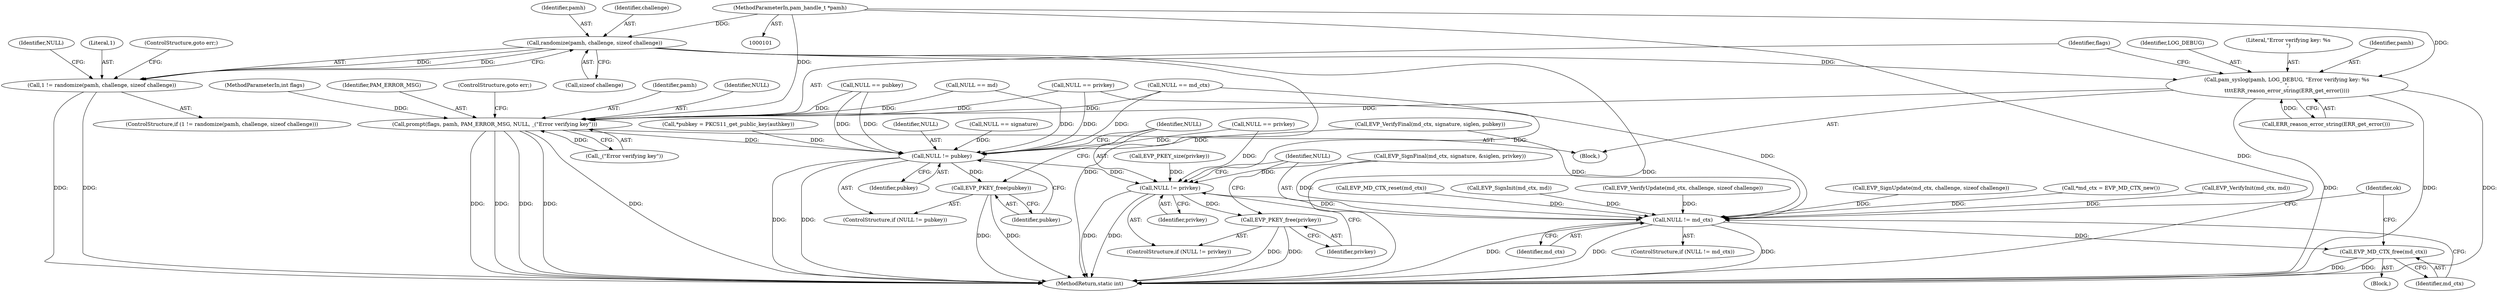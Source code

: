 digraph "0_pam_p11_d150b60e1e14c261b113f55681419ad1dfa8a76c@API" {
"1000160" [label="(Call,randomize(pamh, challenge, sizeof challenge))"];
"1000102" [label="(MethodParameterIn,pam_handle_t *pamh)"];
"1000158" [label="(Call,1 != randomize(pamh, challenge, sizeof challenge))"];
"1000228" [label="(Call,pam_syslog(pamh, LOG_DEBUG, \"Error verifying key: %s\n\",\n\t\t\t\tERR_reason_error_string(ERR_get_error())))"];
"1000234" [label="(Call,prompt(flags, pamh, PAM_ERROR_MSG, NULL, _(\"Error verifying key\")))"];
"1000249" [label="(Call,NULL != pubkey)"];
"1000252" [label="(Call,EVP_PKEY_free(pubkey))"];
"1000255" [label="(Call,NULL != privkey)"];
"1000258" [label="(Call,EVP_PKEY_free(privkey))"];
"1000261" [label="(Call,NULL != md_ctx)"];
"1000265" [label="(Call,EVP_MD_CTX_free(md_ctx))"];
"1000253" [label="(Identifier,pubkey)"];
"1000269" [label="(MethodReturn,static int)"];
"1000255" [label="(Call,NULL != privkey)"];
"1000170" [label="(Identifier,NULL)"];
"1000232" [label="(Call,ERR_reason_error_string(ERR_get_error()))"];
"1000130" [label="(Call,*pubkey = PKCS11_get_public_key(authkey))"];
"1000264" [label="(Block,)"];
"1000158" [label="(Call,1 != randomize(pamh, challenge, sizeof challenge))"];
"1000161" [label="(Identifier,pamh)"];
"1000251" [label="(Identifier,pubkey)"];
"1000254" [label="(ControlStructure,if (NULL != privkey))"];
"1000163" [label="(Call,sizeof challenge)"];
"1000265" [label="(Call,EVP_MD_CTX_free(md_ctx))"];
"1000169" [label="(Call,NULL == pubkey)"];
"1000160" [label="(Call,randomize(pamh, challenge, sizeof challenge))"];
"1000268" [label="(Identifier,ok)"];
"1000235" [label="(Identifier,flags)"];
"1000159" [label="(Literal,1)"];
"1000162" [label="(Identifier,challenge)"];
"1000266" [label="(Identifier,md_ctx)"];
"1000258" [label="(Call,EVP_PKEY_free(privkey))"];
"1000230" [label="(Identifier,LOG_DEBUG)"];
"1000262" [label="(Identifier,NULL)"];
"1000263" [label="(Identifier,md_ctx)"];
"1000157" [label="(ControlStructure,if (1 != randomize(pamh, challenge, sizeof challenge)))"];
"1000103" [label="(MethodParameterIn,int flags)"];
"1000210" [label="(Call,EVP_VerifyInit(md_ctx, md))"];
"1000256" [label="(Identifier,NULL)"];
"1000173" [label="(Call,NULL == privkey)"];
"1000102" [label="(MethodParameterIn,pam_handle_t *pamh)"];
"1000206" [label="(Call,EVP_MD_CTX_reset(md_ctx))"];
"1000237" [label="(Identifier,PAM_ERROR_MSG)"];
"1000241" [label="(ControlStructure,goto err;)"];
"1000260" [label="(ControlStructure,if (NULL != md_ctx))"];
"1000186" [label="(Call,EVP_SignInit(md_ctx, md))"];
"1000141" [label="(Call,EVP_PKEY_size(privkey))"];
"1000215" [label="(Call,EVP_VerifyUpdate(md_ctx, challenge, sizeof challenge))"];
"1000252" [label="(Call,EVP_PKEY_free(pubkey))"];
"1000236" [label="(Identifier,pamh)"];
"1000181" [label="(Call,NULL == md)"];
"1000166" [label="(ControlStructure,goto err;)"];
"1000248" [label="(ControlStructure,if (NULL != pubkey))"];
"1000135" [label="(Call,NULL == privkey)"];
"1000222" [label="(Call,EVP_VerifyFinal(md_ctx, signature, siglen, pubkey))"];
"1000198" [label="(Call,EVP_SignFinal(md_ctx, signature, &siglen, privkey))"];
"1000228" [label="(Call,pam_syslog(pamh, LOG_DEBUG, \"Error verifying key: %s\n\",\n\t\t\t\tERR_reason_error_string(ERR_get_error())))"];
"1000227" [label="(Block,)"];
"1000191" [label="(Call,EVP_SignUpdate(md_ctx, challenge, sizeof challenge))"];
"1000259" [label="(Identifier,privkey)"];
"1000177" [label="(Call,NULL == md_ctx)"];
"1000231" [label="(Literal,\"Error verifying key: %s\n\")"];
"1000238" [label="(Identifier,NULL)"];
"1000261" [label="(Call,NULL != md_ctx)"];
"1000257" [label="(Identifier,privkey)"];
"1000250" [label="(Identifier,NULL)"];
"1000234" [label="(Call,prompt(flags, pamh, PAM_ERROR_MSG, NULL, _(\"Error verifying key\")))"];
"1000239" [label="(Call,_(\"Error verifying key\"))"];
"1000121" [label="(Call,*md_ctx = EVP_MD_CTX_new())"];
"1000153" [label="(Call,NULL == signature)"];
"1000249" [label="(Call,NULL != pubkey)"];
"1000229" [label="(Identifier,pamh)"];
"1000160" -> "1000158"  [label="AST: "];
"1000160" -> "1000163"  [label="CFG: "];
"1000161" -> "1000160"  [label="AST: "];
"1000162" -> "1000160"  [label="AST: "];
"1000163" -> "1000160"  [label="AST: "];
"1000158" -> "1000160"  [label="CFG: "];
"1000160" -> "1000269"  [label="DDG: "];
"1000160" -> "1000269"  [label="DDG: "];
"1000160" -> "1000158"  [label="DDG: "];
"1000160" -> "1000158"  [label="DDG: "];
"1000102" -> "1000160"  [label="DDG: "];
"1000160" -> "1000228"  [label="DDG: "];
"1000102" -> "1000101"  [label="AST: "];
"1000102" -> "1000269"  [label="DDG: "];
"1000102" -> "1000228"  [label="DDG: "];
"1000102" -> "1000234"  [label="DDG: "];
"1000158" -> "1000157"  [label="AST: "];
"1000159" -> "1000158"  [label="AST: "];
"1000166" -> "1000158"  [label="CFG: "];
"1000170" -> "1000158"  [label="CFG: "];
"1000158" -> "1000269"  [label="DDG: "];
"1000158" -> "1000269"  [label="DDG: "];
"1000228" -> "1000227"  [label="AST: "];
"1000228" -> "1000232"  [label="CFG: "];
"1000229" -> "1000228"  [label="AST: "];
"1000230" -> "1000228"  [label="AST: "];
"1000231" -> "1000228"  [label="AST: "];
"1000232" -> "1000228"  [label="AST: "];
"1000235" -> "1000228"  [label="CFG: "];
"1000228" -> "1000269"  [label="DDG: "];
"1000228" -> "1000269"  [label="DDG: "];
"1000228" -> "1000269"  [label="DDG: "];
"1000232" -> "1000228"  [label="DDG: "];
"1000228" -> "1000234"  [label="DDG: "];
"1000234" -> "1000227"  [label="AST: "];
"1000234" -> "1000239"  [label="CFG: "];
"1000235" -> "1000234"  [label="AST: "];
"1000236" -> "1000234"  [label="AST: "];
"1000237" -> "1000234"  [label="AST: "];
"1000238" -> "1000234"  [label="AST: "];
"1000239" -> "1000234"  [label="AST: "];
"1000241" -> "1000234"  [label="CFG: "];
"1000234" -> "1000269"  [label="DDG: "];
"1000234" -> "1000269"  [label="DDG: "];
"1000234" -> "1000269"  [label="DDG: "];
"1000234" -> "1000269"  [label="DDG: "];
"1000234" -> "1000269"  [label="DDG: "];
"1000103" -> "1000234"  [label="DDG: "];
"1000169" -> "1000234"  [label="DDG: "];
"1000173" -> "1000234"  [label="DDG: "];
"1000181" -> "1000234"  [label="DDG: "];
"1000177" -> "1000234"  [label="DDG: "];
"1000239" -> "1000234"  [label="DDG: "];
"1000234" -> "1000249"  [label="DDG: "];
"1000249" -> "1000248"  [label="AST: "];
"1000249" -> "1000251"  [label="CFG: "];
"1000250" -> "1000249"  [label="AST: "];
"1000251" -> "1000249"  [label="AST: "];
"1000253" -> "1000249"  [label="CFG: "];
"1000256" -> "1000249"  [label="CFG: "];
"1000249" -> "1000269"  [label="DDG: "];
"1000249" -> "1000269"  [label="DDG: "];
"1000153" -> "1000249"  [label="DDG: "];
"1000135" -> "1000249"  [label="DDG: "];
"1000169" -> "1000249"  [label="DDG: "];
"1000169" -> "1000249"  [label="DDG: "];
"1000173" -> "1000249"  [label="DDG: "];
"1000181" -> "1000249"  [label="DDG: "];
"1000177" -> "1000249"  [label="DDG: "];
"1000222" -> "1000249"  [label="DDG: "];
"1000130" -> "1000249"  [label="DDG: "];
"1000249" -> "1000252"  [label="DDG: "];
"1000249" -> "1000255"  [label="DDG: "];
"1000252" -> "1000248"  [label="AST: "];
"1000252" -> "1000253"  [label="CFG: "];
"1000253" -> "1000252"  [label="AST: "];
"1000256" -> "1000252"  [label="CFG: "];
"1000252" -> "1000269"  [label="DDG: "];
"1000252" -> "1000269"  [label="DDG: "];
"1000255" -> "1000254"  [label="AST: "];
"1000255" -> "1000257"  [label="CFG: "];
"1000256" -> "1000255"  [label="AST: "];
"1000257" -> "1000255"  [label="AST: "];
"1000259" -> "1000255"  [label="CFG: "];
"1000262" -> "1000255"  [label="CFG: "];
"1000255" -> "1000269"  [label="DDG: "];
"1000255" -> "1000269"  [label="DDG: "];
"1000141" -> "1000255"  [label="DDG: "];
"1000198" -> "1000255"  [label="DDG: "];
"1000135" -> "1000255"  [label="DDG: "];
"1000173" -> "1000255"  [label="DDG: "];
"1000255" -> "1000258"  [label="DDG: "];
"1000255" -> "1000261"  [label="DDG: "];
"1000258" -> "1000254"  [label="AST: "];
"1000258" -> "1000259"  [label="CFG: "];
"1000259" -> "1000258"  [label="AST: "];
"1000262" -> "1000258"  [label="CFG: "];
"1000258" -> "1000269"  [label="DDG: "];
"1000258" -> "1000269"  [label="DDG: "];
"1000261" -> "1000260"  [label="AST: "];
"1000261" -> "1000263"  [label="CFG: "];
"1000262" -> "1000261"  [label="AST: "];
"1000263" -> "1000261"  [label="AST: "];
"1000266" -> "1000261"  [label="CFG: "];
"1000268" -> "1000261"  [label="CFG: "];
"1000261" -> "1000269"  [label="DDG: "];
"1000261" -> "1000269"  [label="DDG: "];
"1000261" -> "1000269"  [label="DDG: "];
"1000186" -> "1000261"  [label="DDG: "];
"1000222" -> "1000261"  [label="DDG: "];
"1000215" -> "1000261"  [label="DDG: "];
"1000177" -> "1000261"  [label="DDG: "];
"1000206" -> "1000261"  [label="DDG: "];
"1000198" -> "1000261"  [label="DDG: "];
"1000210" -> "1000261"  [label="DDG: "];
"1000121" -> "1000261"  [label="DDG: "];
"1000191" -> "1000261"  [label="DDG: "];
"1000261" -> "1000265"  [label="DDG: "];
"1000265" -> "1000264"  [label="AST: "];
"1000265" -> "1000266"  [label="CFG: "];
"1000266" -> "1000265"  [label="AST: "];
"1000268" -> "1000265"  [label="CFG: "];
"1000265" -> "1000269"  [label="DDG: "];
"1000265" -> "1000269"  [label="DDG: "];
}
